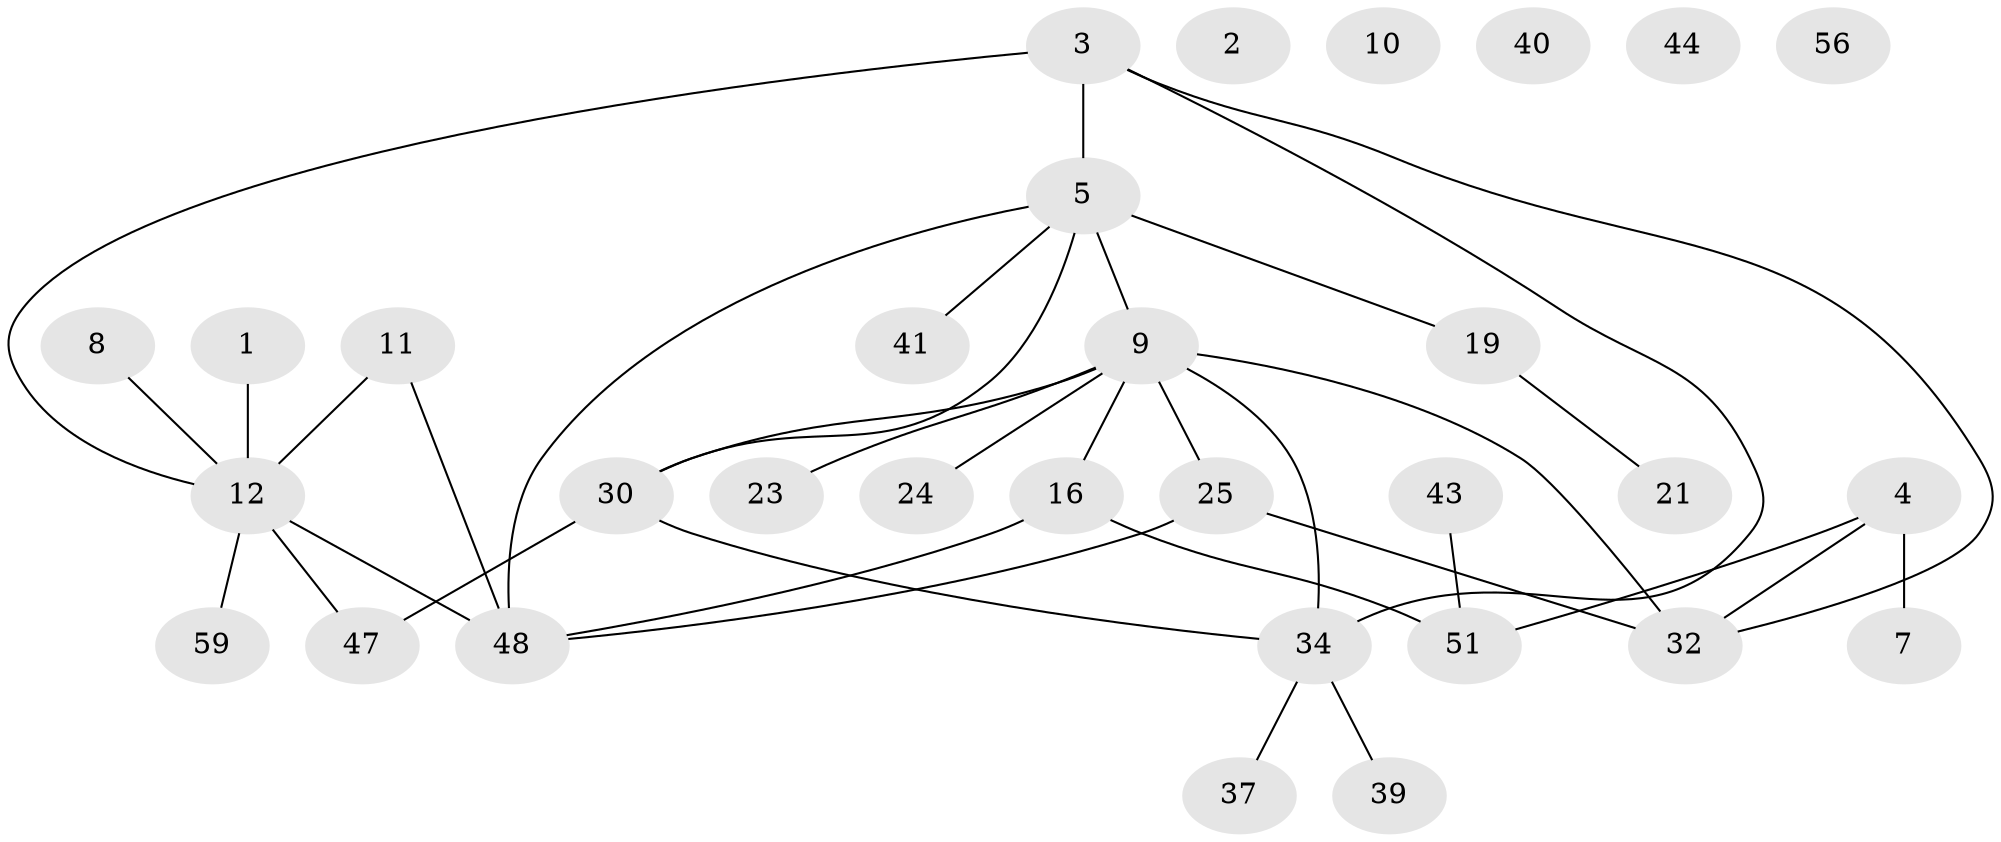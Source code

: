 // original degree distribution, {1: 0.27419354838709675, 0: 0.08064516129032258, 5: 0.04838709677419355, 3: 0.2903225806451613, 4: 0.06451612903225806, 6: 0.03225806451612903, 2: 0.20967741935483872}
// Generated by graph-tools (version 1.1) at 2025/13/03/09/25 04:13:06]
// undirected, 31 vertices, 36 edges
graph export_dot {
graph [start="1"]
  node [color=gray90,style=filled];
  1;
  2;
  3 [super="+42+46"];
  4 [super="+49"];
  5 [super="+6+54+55"];
  7;
  8;
  9 [super="+33+18+13"];
  10;
  11 [super="+17+14+36"];
  12 [super="+27+26+62"];
  16 [super="+31"];
  19;
  21 [super="+50"];
  23;
  24;
  25 [super="+38"];
  30 [super="+35"];
  32 [super="+53+45"];
  34;
  37;
  39;
  40;
  41;
  43;
  44;
  47;
  48 [super="+57"];
  51 [super="+52"];
  56;
  59;
  1 -- 12;
  3 -- 34;
  3 -- 5 [weight=2];
  3 -- 12;
  3 -- 32;
  4 -- 51;
  4 -- 32;
  4 -- 7;
  5 -- 41;
  5 -- 19;
  5 -- 48;
  5 -- 30;
  5 -- 9;
  8 -- 12;
  9 -- 32;
  9 -- 23;
  9 -- 16;
  9 -- 30;
  9 -- 34;
  9 -- 24;
  9 -- 25 [weight=2];
  11 -- 12;
  11 -- 48;
  12 -- 47;
  12 -- 48;
  12 -- 59;
  16 -- 48;
  16 -- 51;
  19 -- 21;
  25 -- 48;
  25 -- 32;
  30 -- 34;
  30 -- 47;
  34 -- 37;
  34 -- 39;
  43 -- 51;
}
